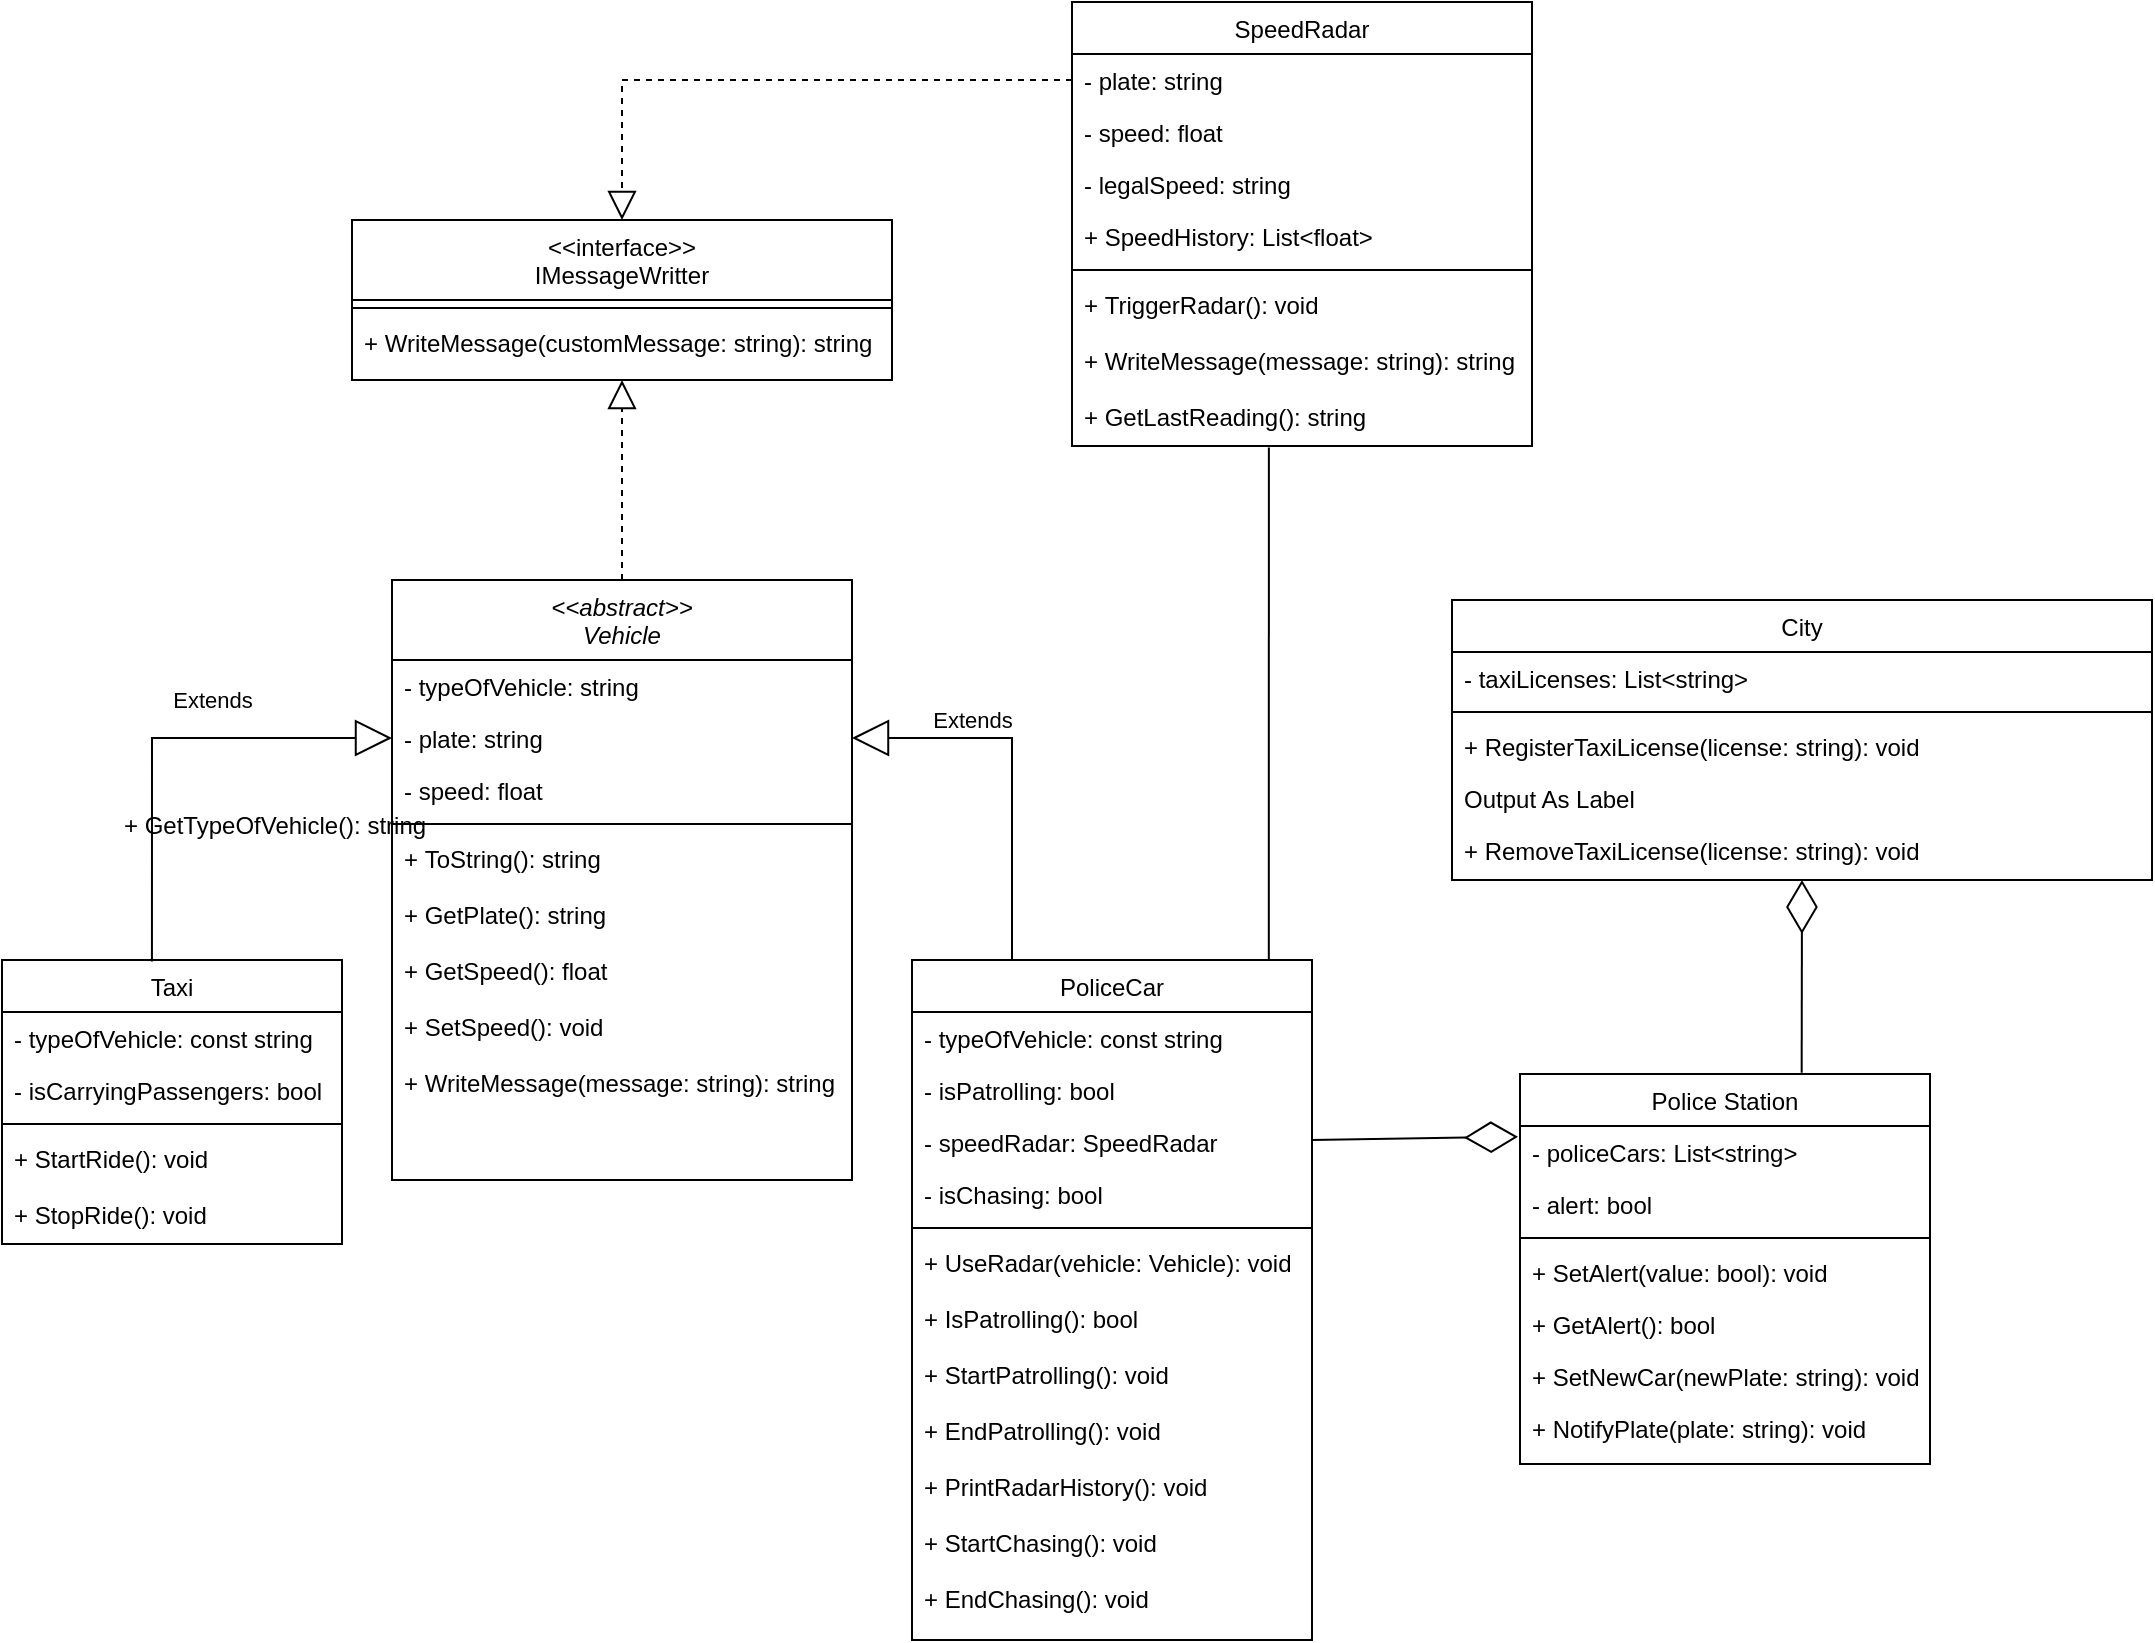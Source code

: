 <mxfile version="24.7.17">
  <diagram id="C5RBs43oDa-KdzZeNtuy" name="Page-1">
    <mxGraphModel dx="1763" dy="1643" grid="1" gridSize="10" guides="1" tooltips="1" connect="1" arrows="1" fold="1" page="1" pageScale="1" pageWidth="827" pageHeight="1169" math="0" shadow="0">
      <root>
        <mxCell id="WIyWlLk6GJQsqaUBKTNV-0" />
        <mxCell id="WIyWlLk6GJQsqaUBKTNV-1" parent="WIyWlLk6GJQsqaUBKTNV-0" />
        <mxCell id="zkfFHV4jXpPFQw0GAbJ--0" value="&lt;&lt;abstract&gt;&gt;&#xa;Vehicle" style="swimlane;fontStyle=2;align=center;verticalAlign=top;childLayout=stackLayout;horizontal=1;startSize=40;horizontalStack=0;resizeParent=1;resizeLast=0;collapsible=1;marginBottom=0;rounded=0;shadow=0;strokeWidth=1;" parent="WIyWlLk6GJQsqaUBKTNV-1" vertex="1">
          <mxGeometry x="40" y="-80" width="230" height="300" as="geometry">
            <mxRectangle x="230" y="140" width="160" height="26" as="alternateBounds" />
          </mxGeometry>
        </mxCell>
        <mxCell id="zkfFHV4jXpPFQw0GAbJ--1" value="- typeOfVehicle: string" style="text;align=left;verticalAlign=top;spacingLeft=4;spacingRight=4;overflow=hidden;rotatable=0;points=[[0,0.5],[1,0.5]];portConstraint=eastwest;" parent="zkfFHV4jXpPFQw0GAbJ--0" vertex="1">
          <mxGeometry y="40" width="230" height="26" as="geometry" />
        </mxCell>
        <mxCell id="zkfFHV4jXpPFQw0GAbJ--2" value="- plate: string" style="text;align=left;verticalAlign=top;spacingLeft=4;spacingRight=4;overflow=hidden;rotatable=0;points=[[0,0.5],[1,0.5]];portConstraint=eastwest;rounded=0;shadow=0;html=0;" parent="zkfFHV4jXpPFQw0GAbJ--0" vertex="1">
          <mxGeometry y="66" width="230" height="26" as="geometry" />
        </mxCell>
        <mxCell id="zkfFHV4jXpPFQw0GAbJ--3" value="- speed: float" style="text;align=left;verticalAlign=top;spacingLeft=4;spacingRight=4;overflow=hidden;rotatable=0;points=[[0,0.5],[1,0.5]];portConstraint=eastwest;rounded=0;shadow=0;html=0;" parent="zkfFHV4jXpPFQw0GAbJ--0" vertex="1">
          <mxGeometry y="92" width="230" height="26" as="geometry" />
        </mxCell>
        <mxCell id="zkfFHV4jXpPFQw0GAbJ--4" value="" style="line;html=1;strokeWidth=1;align=left;verticalAlign=middle;spacingTop=-1;spacingLeft=3;spacingRight=3;rotatable=0;labelPosition=right;points=[];portConstraint=eastwest;" parent="zkfFHV4jXpPFQw0GAbJ--0" vertex="1">
          <mxGeometry y="118" width="230" height="8" as="geometry" />
        </mxCell>
        <mxCell id="zkfFHV4jXpPFQw0GAbJ--5" value="+ ToString(): string" style="text;align=left;verticalAlign=top;spacingLeft=4;spacingRight=4;overflow=hidden;rotatable=0;points=[[0,0.5],[1,0.5]];portConstraint=eastwest;" parent="zkfFHV4jXpPFQw0GAbJ--0" vertex="1">
          <mxGeometry y="126" width="230" height="28" as="geometry" />
        </mxCell>
        <mxCell id="h0Gi2_XtgwLpHqcW2JCu-10" value="+ GetPlate(): string" style="text;align=left;verticalAlign=top;spacingLeft=4;spacingRight=4;overflow=hidden;rotatable=0;points=[[0,0.5],[1,0.5]];portConstraint=eastwest;" parent="zkfFHV4jXpPFQw0GAbJ--0" vertex="1">
          <mxGeometry y="154" width="230" height="28" as="geometry" />
        </mxCell>
        <mxCell id="h0Gi2_XtgwLpHqcW2JCu-11" value="+ GetSpeed(): float" style="text;align=left;verticalAlign=top;spacingLeft=4;spacingRight=4;overflow=hidden;rotatable=0;points=[[0,0.5],[1,0.5]];portConstraint=eastwest;" parent="zkfFHV4jXpPFQw0GAbJ--0" vertex="1">
          <mxGeometry y="182" width="230" height="28" as="geometry" />
        </mxCell>
        <mxCell id="h0Gi2_XtgwLpHqcW2JCu-12" value="+ SetSpeed(): void" style="text;align=left;verticalAlign=top;spacingLeft=4;spacingRight=4;overflow=hidden;rotatable=0;points=[[0,0.5],[1,0.5]];portConstraint=eastwest;" parent="zkfFHV4jXpPFQw0GAbJ--0" vertex="1">
          <mxGeometry y="210" width="230" height="28" as="geometry" />
        </mxCell>
        <mxCell id="h0Gi2_XtgwLpHqcW2JCu-13" value="+ WriteMessage(message: string): string" style="text;align=left;verticalAlign=top;spacingLeft=4;spacingRight=4;overflow=hidden;rotatable=0;points=[[0,0.5],[1,0.5]];portConstraint=eastwest;" parent="zkfFHV4jXpPFQw0GAbJ--0" vertex="1">
          <mxGeometry y="238" width="230" height="28" as="geometry" />
        </mxCell>
        <mxCell id="zkfFHV4jXpPFQw0GAbJ--6" value="Taxi" style="swimlane;fontStyle=0;align=center;verticalAlign=top;childLayout=stackLayout;horizontal=1;startSize=26;horizontalStack=0;resizeParent=1;resizeLast=0;collapsible=1;marginBottom=0;rounded=0;shadow=0;strokeWidth=1;" parent="WIyWlLk6GJQsqaUBKTNV-1" vertex="1">
          <mxGeometry x="-155" y="110" width="170" height="142" as="geometry">
            <mxRectangle x="130" y="380" width="160" height="26" as="alternateBounds" />
          </mxGeometry>
        </mxCell>
        <mxCell id="h0Gi2_XtgwLpHqcW2JCu-32" value="- typeOfVehicle: const string" style="text;align=left;verticalAlign=top;spacingLeft=4;spacingRight=4;overflow=hidden;rotatable=0;points=[[0,0.5],[1,0.5]];portConstraint=eastwest;" parent="zkfFHV4jXpPFQw0GAbJ--6" vertex="1">
          <mxGeometry y="26" width="170" height="26" as="geometry" />
        </mxCell>
        <mxCell id="h0Gi2_XtgwLpHqcW2JCu-33" value="- isCarryingPassengers: bool" style="text;align=left;verticalAlign=top;spacingLeft=4;spacingRight=4;overflow=hidden;rotatable=0;points=[[0,0.5],[1,0.5]];portConstraint=eastwest;rounded=0;shadow=0;html=0;" parent="zkfFHV4jXpPFQw0GAbJ--6" vertex="1">
          <mxGeometry y="52" width="170" height="26" as="geometry" />
        </mxCell>
        <mxCell id="zkfFHV4jXpPFQw0GAbJ--9" value="" style="line;html=1;strokeWidth=1;align=left;verticalAlign=middle;spacingTop=-1;spacingLeft=3;spacingRight=3;rotatable=0;labelPosition=right;points=[];portConstraint=eastwest;" parent="zkfFHV4jXpPFQw0GAbJ--6" vertex="1">
          <mxGeometry y="78" width="170" height="8" as="geometry" />
        </mxCell>
        <mxCell id="h0Gi2_XtgwLpHqcW2JCu-35" value="+ StartRide(): void" style="text;align=left;verticalAlign=top;spacingLeft=4;spacingRight=4;overflow=hidden;rotatable=0;points=[[0,0.5],[1,0.5]];portConstraint=eastwest;" parent="zkfFHV4jXpPFQw0GAbJ--6" vertex="1">
          <mxGeometry y="86" width="170" height="28" as="geometry" />
        </mxCell>
        <mxCell id="h0Gi2_XtgwLpHqcW2JCu-37" value="+ StopRide(): void" style="text;align=left;verticalAlign=top;spacingLeft=4;spacingRight=4;overflow=hidden;rotatable=0;points=[[0,0.5],[1,0.5]];portConstraint=eastwest;" parent="zkfFHV4jXpPFQw0GAbJ--6" vertex="1">
          <mxGeometry y="114" width="170" height="28" as="geometry" />
        </mxCell>
        <mxCell id="zkfFHV4jXpPFQw0GAbJ--13" value="PoliceCar" style="swimlane;fontStyle=0;align=center;verticalAlign=top;childLayout=stackLayout;horizontal=1;startSize=26;horizontalStack=0;resizeParent=1;resizeLast=0;collapsible=1;marginBottom=0;rounded=0;shadow=0;strokeWidth=1;" parent="WIyWlLk6GJQsqaUBKTNV-1" vertex="1">
          <mxGeometry x="300" y="110" width="200" height="340" as="geometry">
            <mxRectangle x="330" y="360" width="170" height="26" as="alternateBounds" />
          </mxGeometry>
        </mxCell>
        <mxCell id="zkfFHV4jXpPFQw0GAbJ--14" value="- typeOfVehicle: const string" style="text;align=left;verticalAlign=top;spacingLeft=4;spacingRight=4;overflow=hidden;rotatable=0;points=[[0,0.5],[1,0.5]];portConstraint=eastwest;" parent="zkfFHV4jXpPFQw0GAbJ--13" vertex="1">
          <mxGeometry y="26" width="200" height="26" as="geometry" />
        </mxCell>
        <mxCell id="h0Gi2_XtgwLpHqcW2JCu-22" value="- isPatrolling: bool" style="text;align=left;verticalAlign=top;spacingLeft=4;spacingRight=4;overflow=hidden;rotatable=0;points=[[0,0.5],[1,0.5]];portConstraint=eastwest;rounded=0;shadow=0;html=0;" parent="zkfFHV4jXpPFQw0GAbJ--13" vertex="1">
          <mxGeometry y="52" width="200" height="26" as="geometry" />
        </mxCell>
        <mxCell id="h0Gi2_XtgwLpHqcW2JCu-23" value="- speedRadar: SpeedRadar" style="text;align=left;verticalAlign=top;spacingLeft=4;spacingRight=4;overflow=hidden;rotatable=0;points=[[0,0.5],[1,0.5]];portConstraint=eastwest;rounded=0;shadow=0;html=0;" parent="zkfFHV4jXpPFQw0GAbJ--13" vertex="1">
          <mxGeometry y="78" width="200" height="26" as="geometry" />
        </mxCell>
        <mxCell id="h0Gi2_XtgwLpHqcW2JCu-61" value="- isChasing: bool" style="text;align=left;verticalAlign=top;spacingLeft=4;spacingRight=4;overflow=hidden;rotatable=0;points=[[0,0.5],[1,0.5]];portConstraint=eastwest;rounded=0;shadow=0;html=0;" parent="zkfFHV4jXpPFQw0GAbJ--13" vertex="1">
          <mxGeometry y="104" width="200" height="26" as="geometry" />
        </mxCell>
        <mxCell id="zkfFHV4jXpPFQw0GAbJ--15" value="" style="line;html=1;strokeWidth=1;align=left;verticalAlign=middle;spacingTop=-1;spacingLeft=3;spacingRight=3;rotatable=0;labelPosition=right;points=[];portConstraint=eastwest;" parent="zkfFHV4jXpPFQw0GAbJ--13" vertex="1">
          <mxGeometry y="130" width="200" height="8" as="geometry" />
        </mxCell>
        <mxCell id="h0Gi2_XtgwLpHqcW2JCu-27" value="+ UseRadar(vehicle: Vehicle): void" style="text;align=left;verticalAlign=top;spacingLeft=4;spacingRight=4;overflow=hidden;rotatable=0;points=[[0,0.5],[1,0.5]];portConstraint=eastwest;" parent="zkfFHV4jXpPFQw0GAbJ--13" vertex="1">
          <mxGeometry y="138" width="200" height="28" as="geometry" />
        </mxCell>
        <mxCell id="h0Gi2_XtgwLpHqcW2JCu-28" value="+ IsPatrolling(): bool" style="text;align=left;verticalAlign=top;spacingLeft=4;spacingRight=4;overflow=hidden;rotatable=0;points=[[0,0.5],[1,0.5]];portConstraint=eastwest;" parent="zkfFHV4jXpPFQw0GAbJ--13" vertex="1">
          <mxGeometry y="166" width="200" height="28" as="geometry" />
        </mxCell>
        <mxCell id="h0Gi2_XtgwLpHqcW2JCu-29" value="+ StartPatrolling(): void" style="text;align=left;verticalAlign=top;spacingLeft=4;spacingRight=4;overflow=hidden;rotatable=0;points=[[0,0.5],[1,0.5]];portConstraint=eastwest;" parent="zkfFHV4jXpPFQw0GAbJ--13" vertex="1">
          <mxGeometry y="194" width="200" height="28" as="geometry" />
        </mxCell>
        <mxCell id="h0Gi2_XtgwLpHqcW2JCu-30" value="+ EndPatrolling(): void" style="text;align=left;verticalAlign=top;spacingLeft=4;spacingRight=4;overflow=hidden;rotatable=0;points=[[0,0.5],[1,0.5]];portConstraint=eastwest;" parent="zkfFHV4jXpPFQw0GAbJ--13" vertex="1">
          <mxGeometry y="222" width="200" height="28" as="geometry" />
        </mxCell>
        <mxCell id="h0Gi2_XtgwLpHqcW2JCu-31" value="+ PrintRadarHistory(): void" style="text;align=left;verticalAlign=top;spacingLeft=4;spacingRight=4;overflow=hidden;rotatable=0;points=[[0,0.5],[1,0.5]];portConstraint=eastwest;" parent="zkfFHV4jXpPFQw0GAbJ--13" vertex="1">
          <mxGeometry y="250" width="200" height="28" as="geometry" />
        </mxCell>
        <mxCell id="h0Gi2_XtgwLpHqcW2JCu-67" value="+ StartChasing(): void" style="text;align=left;verticalAlign=top;spacingLeft=4;spacingRight=4;overflow=hidden;rotatable=0;points=[[0,0.5],[1,0.5]];portConstraint=eastwest;" parent="zkfFHV4jXpPFQw0GAbJ--13" vertex="1">
          <mxGeometry y="278" width="200" height="28" as="geometry" />
        </mxCell>
        <mxCell id="h0Gi2_XtgwLpHqcW2JCu-68" value="+ EndChasing(): void" style="text;align=left;verticalAlign=top;spacingLeft=4;spacingRight=4;overflow=hidden;rotatable=0;points=[[0,0.5],[1,0.5]];portConstraint=eastwest;" parent="zkfFHV4jXpPFQw0GAbJ--13" vertex="1">
          <mxGeometry y="306" width="200" height="28" as="geometry" />
        </mxCell>
        <mxCell id="zkfFHV4jXpPFQw0GAbJ--17" value="Police Station" style="swimlane;fontStyle=0;align=center;verticalAlign=top;childLayout=stackLayout;horizontal=1;startSize=26;horizontalStack=0;resizeParent=1;resizeLast=0;collapsible=1;marginBottom=0;rounded=0;shadow=0;strokeWidth=1;" parent="WIyWlLk6GJQsqaUBKTNV-1" vertex="1">
          <mxGeometry x="604" y="167" width="205" height="195" as="geometry">
            <mxRectangle x="680" y="300" width="160" height="26" as="alternateBounds" />
          </mxGeometry>
        </mxCell>
        <mxCell id="zkfFHV4jXpPFQw0GAbJ--18" value="- policeCars: List&lt;string&gt;" style="text;align=left;verticalAlign=top;spacingLeft=4;spacingRight=4;overflow=hidden;rotatable=0;points=[[0,0.5],[1,0.5]];portConstraint=eastwest;" parent="zkfFHV4jXpPFQw0GAbJ--17" vertex="1">
          <mxGeometry y="26" width="205" height="26" as="geometry" />
        </mxCell>
        <mxCell id="zkfFHV4jXpPFQw0GAbJ--19" value="- alert: bool" style="text;align=left;verticalAlign=top;spacingLeft=4;spacingRight=4;overflow=hidden;rotatable=0;points=[[0,0.5],[1,0.5]];portConstraint=eastwest;rounded=0;shadow=0;html=0;" parent="zkfFHV4jXpPFQw0GAbJ--17" vertex="1">
          <mxGeometry y="52" width="205" height="26" as="geometry" />
        </mxCell>
        <mxCell id="zkfFHV4jXpPFQw0GAbJ--23" value="" style="line;html=1;strokeWidth=1;align=left;verticalAlign=middle;spacingTop=-1;spacingLeft=3;spacingRight=3;rotatable=0;labelPosition=right;points=[];portConstraint=eastwest;" parent="zkfFHV4jXpPFQw0GAbJ--17" vertex="1">
          <mxGeometry y="78" width="205" height="8" as="geometry" />
        </mxCell>
        <mxCell id="zkfFHV4jXpPFQw0GAbJ--24" value="+ SetAlert(value: bool): void" style="text;align=left;verticalAlign=top;spacingLeft=4;spacingRight=4;overflow=hidden;rotatable=0;points=[[0,0.5],[1,0.5]];portConstraint=eastwest;" parent="zkfFHV4jXpPFQw0GAbJ--17" vertex="1">
          <mxGeometry y="86" width="205" height="26" as="geometry" />
        </mxCell>
        <mxCell id="h0Gi2_XtgwLpHqcW2JCu-63" value="+ GetAlert(): bool" style="text;align=left;verticalAlign=top;spacingLeft=4;spacingRight=4;overflow=hidden;rotatable=0;points=[[0,0.5],[1,0.5]];portConstraint=eastwest;" parent="zkfFHV4jXpPFQw0GAbJ--17" vertex="1">
          <mxGeometry y="112" width="205" height="26" as="geometry" />
        </mxCell>
        <mxCell id="zkfFHV4jXpPFQw0GAbJ--25" value="+ SetNewCar(newPlate: string): void" style="text;align=left;verticalAlign=top;spacingLeft=4;spacingRight=4;overflow=hidden;rotatable=0;points=[[0,0.5],[1,0.5]];portConstraint=eastwest;" parent="zkfFHV4jXpPFQw0GAbJ--17" vertex="1">
          <mxGeometry y="138" width="205" height="26" as="geometry" />
        </mxCell>
        <mxCell id="h0Gi2_XtgwLpHqcW2JCu-62" value="+ NotifyPlate(plate: string): void" style="text;align=left;verticalAlign=top;spacingLeft=4;spacingRight=4;overflow=hidden;rotatable=0;points=[[0,0.5],[1,0.5]];portConstraint=eastwest;" parent="zkfFHV4jXpPFQw0GAbJ--17" vertex="1">
          <mxGeometry y="164" width="205" height="26" as="geometry" />
        </mxCell>
        <mxCell id="cAD5geJEndleu3adZWlc-0" value="SpeedRadar" style="swimlane;fontStyle=0;align=center;verticalAlign=top;childLayout=stackLayout;horizontal=1;startSize=26;horizontalStack=0;resizeParent=1;resizeLast=0;collapsible=1;marginBottom=0;rounded=0;shadow=0;strokeWidth=1;" parent="WIyWlLk6GJQsqaUBKTNV-1" vertex="1">
          <mxGeometry x="380" y="-369" width="230" height="222" as="geometry">
            <mxRectangle x="330" y="360" width="170" height="26" as="alternateBounds" />
          </mxGeometry>
        </mxCell>
        <mxCell id="h0Gi2_XtgwLpHqcW2JCu-14" value="- plate: string" style="text;align=left;verticalAlign=top;spacingLeft=4;spacingRight=4;overflow=hidden;rotatable=0;points=[[0,0.5],[1,0.5]];portConstraint=eastwest;rounded=0;shadow=0;html=0;" parent="cAD5geJEndleu3adZWlc-0" vertex="1">
          <mxGeometry y="26" width="230" height="26" as="geometry" />
        </mxCell>
        <mxCell id="h0Gi2_XtgwLpHqcW2JCu-15" value="- speed: float" style="text;align=left;verticalAlign=top;spacingLeft=4;spacingRight=4;overflow=hidden;rotatable=0;points=[[0,0.5],[1,0.5]];portConstraint=eastwest;rounded=0;shadow=0;html=0;" parent="cAD5geJEndleu3adZWlc-0" vertex="1">
          <mxGeometry y="52" width="230" height="26" as="geometry" />
        </mxCell>
        <mxCell id="h0Gi2_XtgwLpHqcW2JCu-16" value="- legalSpeed: string" style="text;align=left;verticalAlign=top;spacingLeft=4;spacingRight=4;overflow=hidden;rotatable=0;points=[[0,0.5],[1,0.5]];portConstraint=eastwest;rounded=0;shadow=0;html=0;" parent="cAD5geJEndleu3adZWlc-0" vertex="1">
          <mxGeometry y="78" width="230" height="26" as="geometry" />
        </mxCell>
        <mxCell id="h0Gi2_XtgwLpHqcW2JCu-17" value="+ SpeedHistory: List&lt;float&gt;" style="text;align=left;verticalAlign=top;spacingLeft=4;spacingRight=4;overflow=hidden;rotatable=0;points=[[0,0.5],[1,0.5]];portConstraint=eastwest;rounded=0;shadow=0;html=0;" parent="cAD5geJEndleu3adZWlc-0" vertex="1">
          <mxGeometry y="104" width="230" height="26" as="geometry" />
        </mxCell>
        <mxCell id="cAD5geJEndleu3adZWlc-2" value="" style="line;html=1;strokeWidth=1;align=left;verticalAlign=middle;spacingTop=-1;spacingLeft=3;spacingRight=3;rotatable=0;labelPosition=right;points=[];portConstraint=eastwest;" parent="cAD5geJEndleu3adZWlc-0" vertex="1">
          <mxGeometry y="130" width="230" height="8" as="geometry" />
        </mxCell>
        <mxCell id="h0Gi2_XtgwLpHqcW2JCu-18" value="+ TriggerRadar(): void" style="text;align=left;verticalAlign=top;spacingLeft=4;spacingRight=4;overflow=hidden;rotatable=0;points=[[0,0.5],[1,0.5]];portConstraint=eastwest;" parent="cAD5geJEndleu3adZWlc-0" vertex="1">
          <mxGeometry y="138" width="230" height="28" as="geometry" />
        </mxCell>
        <mxCell id="h0Gi2_XtgwLpHqcW2JCu-21" value="+ WriteMessage(message: string): string" style="text;align=left;verticalAlign=top;spacingLeft=4;spacingRight=4;overflow=hidden;rotatable=0;points=[[0,0.5],[1,0.5]];portConstraint=eastwest;" parent="cAD5geJEndleu3adZWlc-0" vertex="1">
          <mxGeometry y="166" width="230" height="28" as="geometry" />
        </mxCell>
        <mxCell id="h0Gi2_XtgwLpHqcW2JCu-20" value="+ GetLastReading(): string" style="text;align=left;verticalAlign=top;spacingLeft=4;spacingRight=4;overflow=hidden;rotatable=0;points=[[0,0.5],[1,0.5]];portConstraint=eastwest;" parent="cAD5geJEndleu3adZWlc-0" vertex="1">
          <mxGeometry y="194" width="230" height="28" as="geometry" />
        </mxCell>
        <mxCell id="h0Gi2_XtgwLpHqcW2JCu-0" value="City" style="swimlane;fontStyle=0;align=center;verticalAlign=top;childLayout=stackLayout;horizontal=1;startSize=26;horizontalStack=0;resizeParent=1;resizeLast=0;collapsible=1;marginBottom=0;rounded=0;shadow=0;strokeWidth=1;" parent="WIyWlLk6GJQsqaUBKTNV-1" vertex="1">
          <mxGeometry x="570" y="-70" width="350" height="140" as="geometry">
            <mxRectangle x="550" y="140" width="160" height="26" as="alternateBounds" />
          </mxGeometry>
        </mxCell>
        <mxCell id="h0Gi2_XtgwLpHqcW2JCu-1" value="- taxiLicenses: List&lt;string&gt;" style="text;align=left;verticalAlign=top;spacingLeft=4;spacingRight=4;overflow=hidden;rotatable=0;points=[[0,0.5],[1,0.5]];portConstraint=eastwest;" parent="h0Gi2_XtgwLpHqcW2JCu-0" vertex="1">
          <mxGeometry y="26" width="350" height="26" as="geometry" />
        </mxCell>
        <mxCell id="h0Gi2_XtgwLpHqcW2JCu-6" value="" style="line;html=1;strokeWidth=1;align=left;verticalAlign=middle;spacingTop=-1;spacingLeft=3;spacingRight=3;rotatable=0;labelPosition=right;points=[];portConstraint=eastwest;" parent="h0Gi2_XtgwLpHqcW2JCu-0" vertex="1">
          <mxGeometry y="52" width="350" height="8" as="geometry" />
        </mxCell>
        <mxCell id="h0Gi2_XtgwLpHqcW2JCu-7" value="+ RegisterTaxiLicense(license: string): void" style="text;align=left;verticalAlign=top;spacingLeft=4;spacingRight=4;overflow=hidden;rotatable=0;points=[[0,0.5],[1,0.5]];portConstraint=eastwest;" parent="h0Gi2_XtgwLpHqcW2JCu-0" vertex="1">
          <mxGeometry y="60" width="350" height="26" as="geometry" />
        </mxCell>
        <mxCell id="h0Gi2_XtgwLpHqcW2JCu-8" value="Output As Label" style="text;align=left;verticalAlign=top;spacingLeft=4;spacingRight=4;overflow=hidden;rotatable=0;points=[[0,0.5],[1,0.5]];portConstraint=eastwest;" parent="h0Gi2_XtgwLpHqcW2JCu-0" vertex="1">
          <mxGeometry y="86" width="350" height="26" as="geometry" />
        </mxCell>
        <mxCell id="h0Gi2_XtgwLpHqcW2JCu-66" value="+ RemoveTaxiLicense(license: string): void" style="text;align=left;verticalAlign=top;spacingLeft=4;spacingRight=4;overflow=hidden;rotatable=0;points=[[0,0.5],[1,0.5]];portConstraint=eastwest;" parent="h0Gi2_XtgwLpHqcW2JCu-0" vertex="1">
          <mxGeometry y="112" width="350" height="26" as="geometry" />
        </mxCell>
        <mxCell id="h0Gi2_XtgwLpHqcW2JCu-40" value="&lt;&lt;interface&gt;&gt;&#xa;IMessageWritter&#xa;" style="swimlane;fontStyle=0;align=center;verticalAlign=top;childLayout=stackLayout;horizontal=1;startSize=40;horizontalStack=0;resizeParent=1;resizeLast=0;collapsible=1;marginBottom=0;rounded=0;shadow=0;strokeWidth=1;" parent="WIyWlLk6GJQsqaUBKTNV-1" vertex="1">
          <mxGeometry x="20" y="-260" width="270" height="80" as="geometry">
            <mxRectangle x="550" y="140" width="160" height="26" as="alternateBounds" />
          </mxGeometry>
        </mxCell>
        <mxCell id="h0Gi2_XtgwLpHqcW2JCu-46" value="" style="line;html=1;strokeWidth=1;align=left;verticalAlign=middle;spacingTop=-1;spacingLeft=3;spacingRight=3;rotatable=0;labelPosition=right;points=[];portConstraint=eastwest;" parent="h0Gi2_XtgwLpHqcW2JCu-40" vertex="1">
          <mxGeometry y="40" width="270" height="8" as="geometry" />
        </mxCell>
        <mxCell id="h0Gi2_XtgwLpHqcW2JCu-48" value="+ WriteMessage(customMessage: string): string" style="text;align=left;verticalAlign=top;spacingLeft=4;spacingRight=4;overflow=hidden;rotatable=0;points=[[0,0.5],[1,0.5]];portConstraint=eastwest;" parent="h0Gi2_XtgwLpHqcW2JCu-40" vertex="1">
          <mxGeometry y="48" width="270" height="26" as="geometry" />
        </mxCell>
        <mxCell id="h0Gi2_XtgwLpHqcW2JCu-52" value="Extends" style="endArrow=block;endSize=16;endFill=0;html=1;rounded=0;entryX=0;entryY=0.5;entryDx=0;entryDy=0;exitX=0.441;exitY=0.005;exitDx=0;exitDy=0;exitPerimeter=0;" parent="WIyWlLk6GJQsqaUBKTNV-1" source="zkfFHV4jXpPFQw0GAbJ--6" target="zkfFHV4jXpPFQw0GAbJ--2" edge="1">
          <mxGeometry x="0.221" y="19" width="160" relative="1" as="geometry">
            <mxPoint x="-80" y="110" as="sourcePoint" />
            <mxPoint x="-45" as="targetPoint" />
            <Array as="points">
              <mxPoint x="-80" y="-1" />
            </Array>
            <mxPoint as="offset" />
          </mxGeometry>
        </mxCell>
        <mxCell id="h0Gi2_XtgwLpHqcW2JCu-53" value="Extends" style="endArrow=block;endSize=16;endFill=0;html=1;rounded=0;entryX=1;entryY=0.5;entryDx=0;entryDy=0;exitX=0.25;exitY=0;exitDx=0;exitDy=0;" parent="WIyWlLk6GJQsqaUBKTNV-1" source="zkfFHV4jXpPFQw0GAbJ--13" target="zkfFHV4jXpPFQw0GAbJ--2" edge="1">
          <mxGeometry x="0.372" y="-9" width="160" relative="1" as="geometry">
            <mxPoint x="400" y="110" as="sourcePoint" />
            <mxPoint x="360" as="targetPoint" />
            <Array as="points">
              <mxPoint x="350" y="-1" />
              <mxPoint x="310" y="-1" />
            </Array>
            <mxPoint as="offset" />
          </mxGeometry>
        </mxCell>
        <mxCell id="h0Gi2_XtgwLpHqcW2JCu-54" value="" style="endArrow=block;dashed=1;endFill=0;endSize=12;html=1;rounded=0;entryX=0.5;entryY=1;entryDx=0;entryDy=0;exitX=0.5;exitY=0;exitDx=0;exitDy=0;" parent="WIyWlLk6GJQsqaUBKTNV-1" source="zkfFHV4jXpPFQw0GAbJ--0" target="h0Gi2_XtgwLpHqcW2JCu-40" edge="1">
          <mxGeometry width="160" relative="1" as="geometry">
            <mxPoint x="155" y="-80" as="sourcePoint" />
            <mxPoint x="154" y="590" as="targetPoint" />
            <Array as="points" />
          </mxGeometry>
        </mxCell>
        <mxCell id="h0Gi2_XtgwLpHqcW2JCu-56" value="" style="endArrow=block;dashed=1;endFill=0;endSize=12;html=1;rounded=0;entryX=0.5;entryY=0;entryDx=0;entryDy=0;exitX=0;exitY=0.5;exitDx=0;exitDy=0;" parent="WIyWlLk6GJQsqaUBKTNV-1" source="h0Gi2_XtgwLpHqcW2JCu-14" target="h0Gi2_XtgwLpHqcW2JCu-40" edge="1">
          <mxGeometry width="160" relative="1" as="geometry">
            <mxPoint x="380" y="-330" as="sourcePoint" />
            <mxPoint x="165" y="-170" as="targetPoint" />
            <Array as="points">
              <mxPoint x="155" y="-330" />
            </Array>
          </mxGeometry>
        </mxCell>
        <mxCell id="h0Gi2_XtgwLpHqcW2JCu-57" value="" style="endArrow=diamondThin;endFill=0;endSize=24;html=1;rounded=0;entryX=-0.005;entryY=0.208;entryDx=0;entryDy=0;entryPerimeter=0;" parent="WIyWlLk6GJQsqaUBKTNV-1" target="zkfFHV4jXpPFQw0GAbJ--18" edge="1">
          <mxGeometry width="160" relative="1" as="geometry">
            <mxPoint x="500" y="200" as="sourcePoint" />
            <mxPoint x="540" y="330" as="targetPoint" />
            <Array as="points" />
          </mxGeometry>
        </mxCell>
        <mxCell id="h0Gi2_XtgwLpHqcW2JCu-58" value="" style="endArrow=none;html=1;edgeStyle=orthogonalEdgeStyle;rounded=0;entryX=0.892;entryY=0.001;entryDx=0;entryDy=0;entryPerimeter=0;exitX=0.428;exitY=1.025;exitDx=0;exitDy=0;exitPerimeter=0;" parent="WIyWlLk6GJQsqaUBKTNV-1" source="h0Gi2_XtgwLpHqcW2JCu-20" target="zkfFHV4jXpPFQw0GAbJ--13" edge="1">
          <mxGeometry relative="1" as="geometry">
            <mxPoint x="410" as="sourcePoint" />
            <mxPoint x="450" as="targetPoint" />
          </mxGeometry>
        </mxCell>
        <mxCell id="h0Gi2_XtgwLpHqcW2JCu-64" value="" style="endArrow=diamondThin;endFill=0;endSize=24;html=1;rounded=0;exitX=0.687;exitY=-0.003;exitDx=0;exitDy=0;exitPerimeter=0;entryX=0.5;entryY=1;entryDx=0;entryDy=0;" parent="WIyWlLk6GJQsqaUBKTNV-1" source="zkfFHV4jXpPFQw0GAbJ--17" target="h0Gi2_XtgwLpHqcW2JCu-0" edge="1">
          <mxGeometry width="160" relative="1" as="geometry">
            <mxPoint x="610" y="140" as="sourcePoint" />
            <mxPoint x="770" y="80" as="targetPoint" />
            <Array as="points" />
          </mxGeometry>
        </mxCell>
        <mxCell id="h0Gi2_XtgwLpHqcW2JCu-9" value="+ GetTypeOfVehicle(): string" style="text;align=left;verticalAlign=top;spacingLeft=4;spacingRight=4;overflow=hidden;rotatable=0;points=[[0,0.5],[1,0.5]];portConstraint=eastwest;fontStyle=0" parent="WIyWlLk6GJQsqaUBKTNV-1" vertex="1">
          <mxGeometry x="-100" y="29" width="230" height="26" as="geometry" />
        </mxCell>
      </root>
    </mxGraphModel>
  </diagram>
</mxfile>
